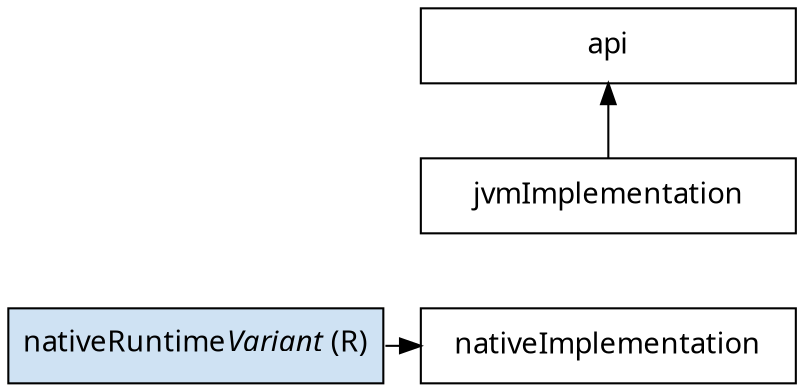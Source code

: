 digraph jniLibraryConfigurations {
	graph [ dpi = 100, fontname="Sans"];
	node [fontname = "Sans"];
	edge [fontname = "Sans"];
	node [shape=rectangle, fixedsize=true, width=2.5, height=0.5];

	subgraph central {
	node[style=filled, fillcolor=white]
	api -> jvmImplementation -> nativeImplementation [style=invis, weight=1000]
	jvmImplementation -> api [headport=s, tailport=n]
	}

	subgraph left {
	node[style=filled, fillcolor="#cfe2f3"]
	nativeRuntimeVariant[label=<nativeRuntime<i>Variant</i> (R)>]
	}

	// Ensure the order is preserved
  {rank=same nativeImplementation nativeRuntimeVariant}

	{nativeRuntimeVariant} -> nativeImplementation [headport=w, tailport=e]
}
